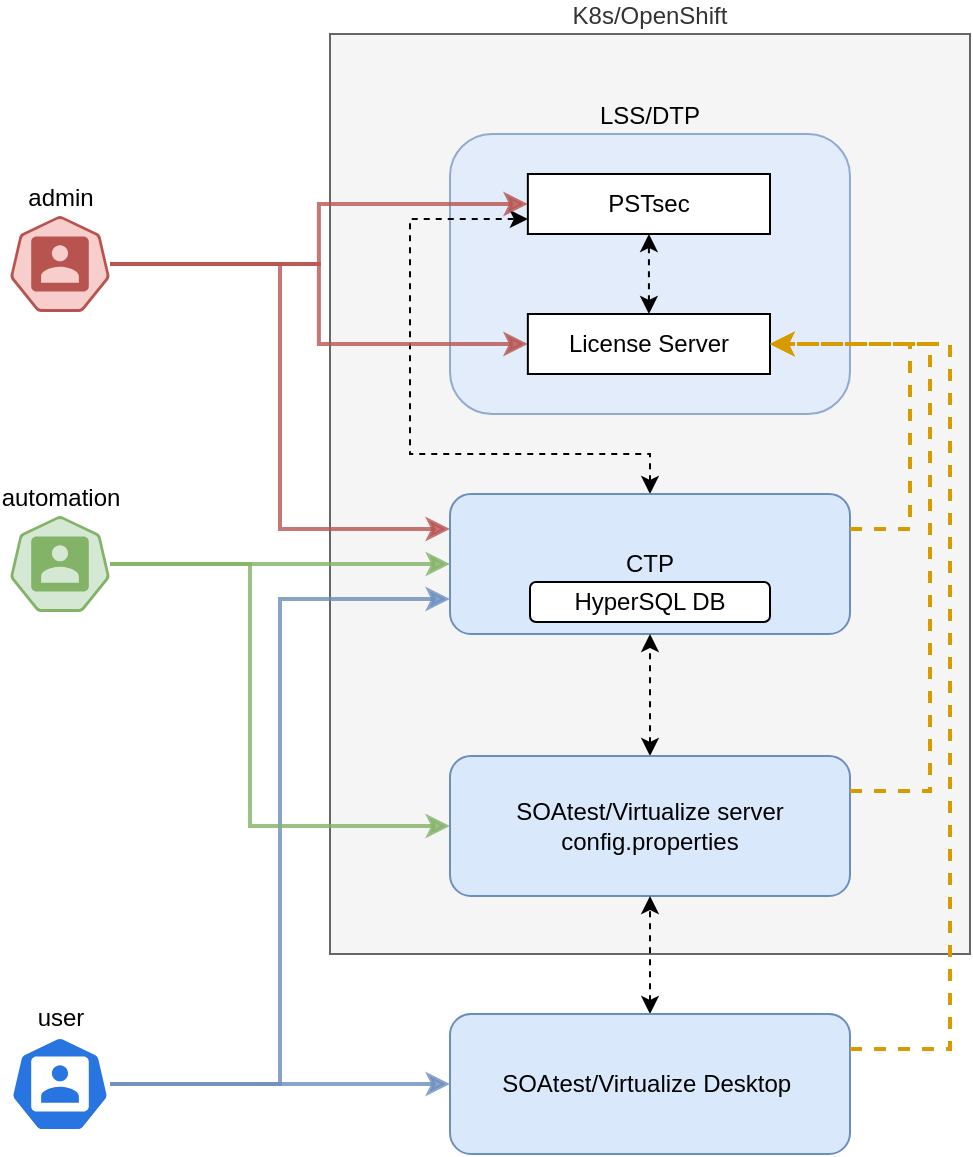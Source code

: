 <mxfile version="26.1.1">
  <diagram name="Page-1" id="xfao6fuQPVH5N2smwf6X">
    <mxGraphModel dx="1434" dy="738" grid="1" gridSize="10" guides="1" tooltips="1" connect="1" arrows="1" fold="1" page="1" pageScale="1" pageWidth="850" pageHeight="1100" math="0" shadow="0">
      <root>
        <mxCell id="0" />
        <mxCell id="1" parent="0" />
        <mxCell id="hnI2erdS7724vrodKMkM-1" value="K8s/OpenShift" style="rounded=0;whiteSpace=wrap;html=1;fillColor=#f5f5f5;fontColor=#333333;strokeColor=#666666;labelPosition=center;verticalLabelPosition=top;align=center;verticalAlign=bottom;" vertex="1" parent="1">
          <mxGeometry x="260" y="270" width="320" height="460" as="geometry" />
        </mxCell>
        <mxCell id="e06p3Hk24R48uFPyvANo-5" value="LSS/DTP" style="rounded=1;whiteSpace=wrap;html=1;labelPosition=center;verticalLabelPosition=top;align=center;verticalAlign=bottom;opacity=70;fillColor=#dae8fc;strokeColor=#6c8ebf;" parent="1" vertex="1">
          <mxGeometry x="320" y="320" width="200" height="140" as="geometry" />
        </mxCell>
        <mxCell id="e06p3Hk24R48uFPyvANo-6" style="edgeStyle=orthogonalEdgeStyle;rounded=0;orthogonalLoop=1;jettySize=auto;html=1;entryX=0;entryY=0.75;entryDx=0;entryDy=0;startArrow=classic;startFill=1;dashed=1;strokeWidth=1;" parent="1" source="e06p3Hk24R48uFPyvANo-9" target="e06p3Hk24R48uFPyvANo-25" edge="1">
          <mxGeometry relative="1" as="geometry">
            <Array as="points">
              <mxPoint x="420" y="480" />
              <mxPoint x="300" y="480" />
              <mxPoint x="300" y="363" />
            </Array>
          </mxGeometry>
        </mxCell>
        <mxCell id="e06p3Hk24R48uFPyvANo-9" value="CTP" style="rounded=1;whiteSpace=wrap;html=1;fillColor=#dae8fc;strokeColor=#6c8ebf;" parent="1" vertex="1">
          <mxGeometry x="320" y="500" width="200" height="70" as="geometry" />
        </mxCell>
        <mxCell id="e06p3Hk24R48uFPyvANo-12" style="edgeStyle=orthogonalEdgeStyle;rounded=0;orthogonalLoop=1;jettySize=auto;html=1;entryX=0.5;entryY=1;entryDx=0;entryDy=0;startArrow=classic;startFill=1;dashed=1;strokeWidth=1;" parent="1" source="e06p3Hk24R48uFPyvANo-13" target="e06p3Hk24R48uFPyvANo-9" edge="1">
          <mxGeometry relative="1" as="geometry" />
        </mxCell>
        <mxCell id="e06p3Hk24R48uFPyvANo-13" value="SOAtest/Virtualize server&lt;div&gt;&lt;div&gt;&lt;div&gt;config.properties&lt;/div&gt;&lt;/div&gt;&lt;/div&gt;" style="rounded=1;whiteSpace=wrap;html=1;fillColor=#dae8fc;strokeColor=#6c8ebf;" parent="1" vertex="1">
          <mxGeometry x="320" y="631" width="200" height="70" as="geometry" />
        </mxCell>
        <mxCell id="e06p3Hk24R48uFPyvANo-15" style="edgeStyle=orthogonalEdgeStyle;rounded=0;orthogonalLoop=1;jettySize=auto;html=1;entryX=0;entryY=0.75;entryDx=0;entryDy=0;fillColor=#dae8fc;strokeColor=#6c8ebf;strokeWidth=2;opacity=80;" parent="1" source="e06p3Hk24R48uFPyvANo-16" target="e06p3Hk24R48uFPyvANo-9" edge="1">
          <mxGeometry relative="1" as="geometry" />
        </mxCell>
        <mxCell id="e06p3Hk24R48uFPyvANo-16" value="user" style="aspect=fixed;sketch=0;html=1;dashed=0;whitespace=wrap;fillColor=#2875E2;strokeColor=#ffffff;points=[[0.005,0.63,0],[0.1,0.2,0],[0.9,0.2,0],[0.5,0,0],[0.995,0.63,0],[0.72,0.99,0],[0.5,1,0],[0.28,0.99,0]];shape=mxgraph.kubernetes.icon2;prIcon=user;labelPosition=center;verticalLabelPosition=top;align=center;verticalAlign=bottom;" parent="1" vertex="1">
          <mxGeometry x="100" y="771" width="50" height="48" as="geometry" />
        </mxCell>
        <mxCell id="e06p3Hk24R48uFPyvANo-17" style="edgeStyle=orthogonalEdgeStyle;rounded=0;orthogonalLoop=1;jettySize=auto;html=1;entryX=0;entryY=0.5;entryDx=0;entryDy=0;fillColor=#f8cecc;strokeColor=#b85450;strokeWidth=2;opacity=80;" parent="1" source="e06p3Hk24R48uFPyvANo-20" target="e06p3Hk24R48uFPyvANo-25" edge="1">
          <mxGeometry relative="1" as="geometry" />
        </mxCell>
        <mxCell id="e06p3Hk24R48uFPyvANo-18" style="edgeStyle=orthogonalEdgeStyle;rounded=0;orthogonalLoop=1;jettySize=auto;html=1;entryX=0;entryY=0.5;entryDx=0;entryDy=0;fillColor=#f8cecc;strokeColor=#b85450;strokeWidth=2;opacity=80;" parent="1" source="e06p3Hk24R48uFPyvANo-20" target="e06p3Hk24R48uFPyvANo-24" edge="1">
          <mxGeometry relative="1" as="geometry" />
        </mxCell>
        <mxCell id="e06p3Hk24R48uFPyvANo-19" style="edgeStyle=orthogonalEdgeStyle;rounded=0;orthogonalLoop=1;jettySize=auto;html=1;entryX=0;entryY=0.25;entryDx=0;entryDy=0;fillColor=#f8cecc;strokeColor=#b85450;strokeWidth=2;opacity=80;" parent="1" source="e06p3Hk24R48uFPyvANo-20" target="e06p3Hk24R48uFPyvANo-9" edge="1">
          <mxGeometry relative="1" as="geometry" />
        </mxCell>
        <mxCell id="e06p3Hk24R48uFPyvANo-20" value="admin" style="aspect=fixed;sketch=0;html=1;dashed=0;whitespace=wrap;fillColor=#f8cecc;strokeColor=#b85450;points=[[0.005,0.63,0],[0.1,0.2,0],[0.9,0.2,0],[0.5,0,0],[0.995,0.63,0],[0.72,0.99,0],[0.5,1,0],[0.28,0.99,0]];shape=mxgraph.kubernetes.icon2;prIcon=user;labelPosition=center;verticalLabelPosition=top;align=center;verticalAlign=bottom;" parent="1" vertex="1">
          <mxGeometry x="100" y="361" width="50" height="48" as="geometry" />
        </mxCell>
        <mxCell id="e06p3Hk24R48uFPyvANo-21" style="edgeStyle=orthogonalEdgeStyle;rounded=0;orthogonalLoop=1;jettySize=auto;html=1;fillColor=#fff2cc;strokeColor=#000000;dashed=1;startArrow=classic;startFill=1;" parent="1" source="e06p3Hk24R48uFPyvANo-24" target="e06p3Hk24R48uFPyvANo-25" edge="1">
          <mxGeometry relative="1" as="geometry" />
        </mxCell>
        <mxCell id="e06p3Hk24R48uFPyvANo-24" value="License Server" style="rounded=0;whiteSpace=wrap;html=1;" parent="1" vertex="1">
          <mxGeometry x="358.93" y="410" width="121.07" height="30" as="geometry" />
        </mxCell>
        <mxCell id="e06p3Hk24R48uFPyvANo-25" value="PSTsec" style="rounded=0;whiteSpace=wrap;html=1;" parent="1" vertex="1">
          <mxGeometry x="358.93" y="340" width="121.07" height="30" as="geometry" />
        </mxCell>
        <mxCell id="e06p3Hk24R48uFPyvANo-26" style="edgeStyle=orthogonalEdgeStyle;rounded=0;orthogonalLoop=1;jettySize=auto;html=1;entryX=0;entryY=0.5;entryDx=0;entryDy=0;fillColor=#dae8fc;strokeColor=#6c8ebf;strokeWidth=2;opacity=80;" parent="1" source="e06p3Hk24R48uFPyvANo-16" target="e06p3Hk24R48uFPyvANo-34" edge="1">
          <mxGeometry relative="1" as="geometry">
            <Array as="points" />
          </mxGeometry>
        </mxCell>
        <mxCell id="e06p3Hk24R48uFPyvANo-27" style="edgeStyle=orthogonalEdgeStyle;rounded=0;orthogonalLoop=1;jettySize=auto;html=1;fillColor=#ffe6cc;strokeColor=#d79b00;strokeWidth=2;dashed=1;exitX=1;exitY=0.25;exitDx=0;exitDy=0;entryX=1;entryY=0.5;entryDx=0;entryDy=0;" parent="1" source="e06p3Hk24R48uFPyvANo-9" target="e06p3Hk24R48uFPyvANo-24" edge="1">
          <mxGeometry relative="1" as="geometry">
            <mxPoint x="450" y="500" as="sourcePoint" />
            <mxPoint x="450" y="440" as="targetPoint" />
            <Array as="points">
              <mxPoint x="550" y="518" />
              <mxPoint x="550" y="425" />
            </Array>
          </mxGeometry>
        </mxCell>
        <mxCell id="e06p3Hk24R48uFPyvANo-28" style="edgeStyle=orthogonalEdgeStyle;rounded=0;orthogonalLoop=1;jettySize=auto;html=1;entryX=0;entryY=0.5;entryDx=0;entryDy=0;fillColor=#d5e8d4;strokeColor=#82b366;strokeWidth=2;opacity=80;" parent="1" source="e06p3Hk24R48uFPyvANo-30" target="e06p3Hk24R48uFPyvANo-9" edge="1">
          <mxGeometry relative="1" as="geometry" />
        </mxCell>
        <mxCell id="e06p3Hk24R48uFPyvANo-29" style="edgeStyle=orthogonalEdgeStyle;rounded=0;orthogonalLoop=1;jettySize=auto;html=1;entryX=0;entryY=0.5;entryDx=0;entryDy=0;fillColor=#d5e8d4;strokeColor=#82b366;strokeWidth=2;opacity=80;" parent="1" source="e06p3Hk24R48uFPyvANo-30" target="e06p3Hk24R48uFPyvANo-13" edge="1">
          <mxGeometry relative="1" as="geometry">
            <Array as="points">
              <mxPoint x="220" y="535" />
              <mxPoint x="220" y="666" />
            </Array>
          </mxGeometry>
        </mxCell>
        <mxCell id="e06p3Hk24R48uFPyvANo-30" value="automation" style="aspect=fixed;sketch=0;html=1;dashed=0;whitespace=wrap;fillColor=#d5e8d4;strokeColor=#82b366;points=[[0.005,0.63,0],[0.1,0.2,0],[0.9,0.2,0],[0.5,0,0],[0.995,0.63,0],[0.72,0.99,0],[0.5,1,0],[0.28,0.99,0]];shape=mxgraph.kubernetes.icon2;prIcon=user;labelPosition=center;verticalLabelPosition=top;align=center;verticalAlign=bottom;" parent="1" vertex="1">
          <mxGeometry x="100" y="511" width="50" height="48" as="geometry" />
        </mxCell>
        <mxCell id="e06p3Hk24R48uFPyvANo-31" style="edgeStyle=orthogonalEdgeStyle;rounded=0;orthogonalLoop=1;jettySize=auto;html=1;entryX=0.5;entryY=1;entryDx=0;entryDy=0;dashed=1;startArrow=classic;startFill=1;strokeWidth=1;" parent="1" source="e06p3Hk24R48uFPyvANo-34" target="e06p3Hk24R48uFPyvANo-13" edge="1">
          <mxGeometry relative="1" as="geometry" />
        </mxCell>
        <mxCell id="e06p3Hk24R48uFPyvANo-34" value="SOAtest/Virtualize Desktop&amp;nbsp;" style="rounded=1;whiteSpace=wrap;html=1;fillColor=#dae8fc;strokeColor=#6c8ebf;" parent="1" vertex="1">
          <mxGeometry x="320" y="760" width="200" height="70" as="geometry" />
        </mxCell>
        <mxCell id="e06p3Hk24R48uFPyvANo-35" style="edgeStyle=orthogonalEdgeStyle;rounded=0;orthogonalLoop=1;jettySize=auto;html=1;fillColor=#ffe6cc;strokeColor=#d79b00;strokeWidth=2;dashed=1;entryX=1;entryY=0.5;entryDx=0;entryDy=0;exitX=1;exitY=0.25;exitDx=0;exitDy=0;" parent="1" source="e06p3Hk24R48uFPyvANo-13" target="e06p3Hk24R48uFPyvANo-24" edge="1">
          <mxGeometry relative="1" as="geometry">
            <mxPoint x="470" y="520" as="sourcePoint" />
            <mxPoint x="470" y="460" as="targetPoint" />
            <Array as="points">
              <mxPoint x="560" y="649" />
              <mxPoint x="560" y="425" />
            </Array>
          </mxGeometry>
        </mxCell>
        <mxCell id="e06p3Hk24R48uFPyvANo-36" style="edgeStyle=orthogonalEdgeStyle;rounded=0;orthogonalLoop=1;jettySize=auto;html=1;fillColor=#ffe6cc;strokeColor=#d79b00;strokeWidth=2;dashed=1;entryX=1;entryY=0.5;entryDx=0;entryDy=0;exitX=1;exitY=0.25;exitDx=0;exitDy=0;" parent="1" source="e06p3Hk24R48uFPyvANo-34" target="e06p3Hk24R48uFPyvANo-24" edge="1">
          <mxGeometry relative="1" as="geometry">
            <mxPoint x="530" y="659" as="sourcePoint" />
            <mxPoint x="490" y="435" as="targetPoint" />
            <Array as="points">
              <mxPoint x="570" y="778" />
              <mxPoint x="570" y="425" />
            </Array>
          </mxGeometry>
        </mxCell>
        <mxCell id="e06p3Hk24R48uFPyvANo-37" value="HyperSQL DB" style="rounded=1;whiteSpace=wrap;html=1;" parent="1" vertex="1">
          <mxGeometry x="360" y="544" width="120" height="20" as="geometry" />
        </mxCell>
      </root>
    </mxGraphModel>
  </diagram>
</mxfile>
